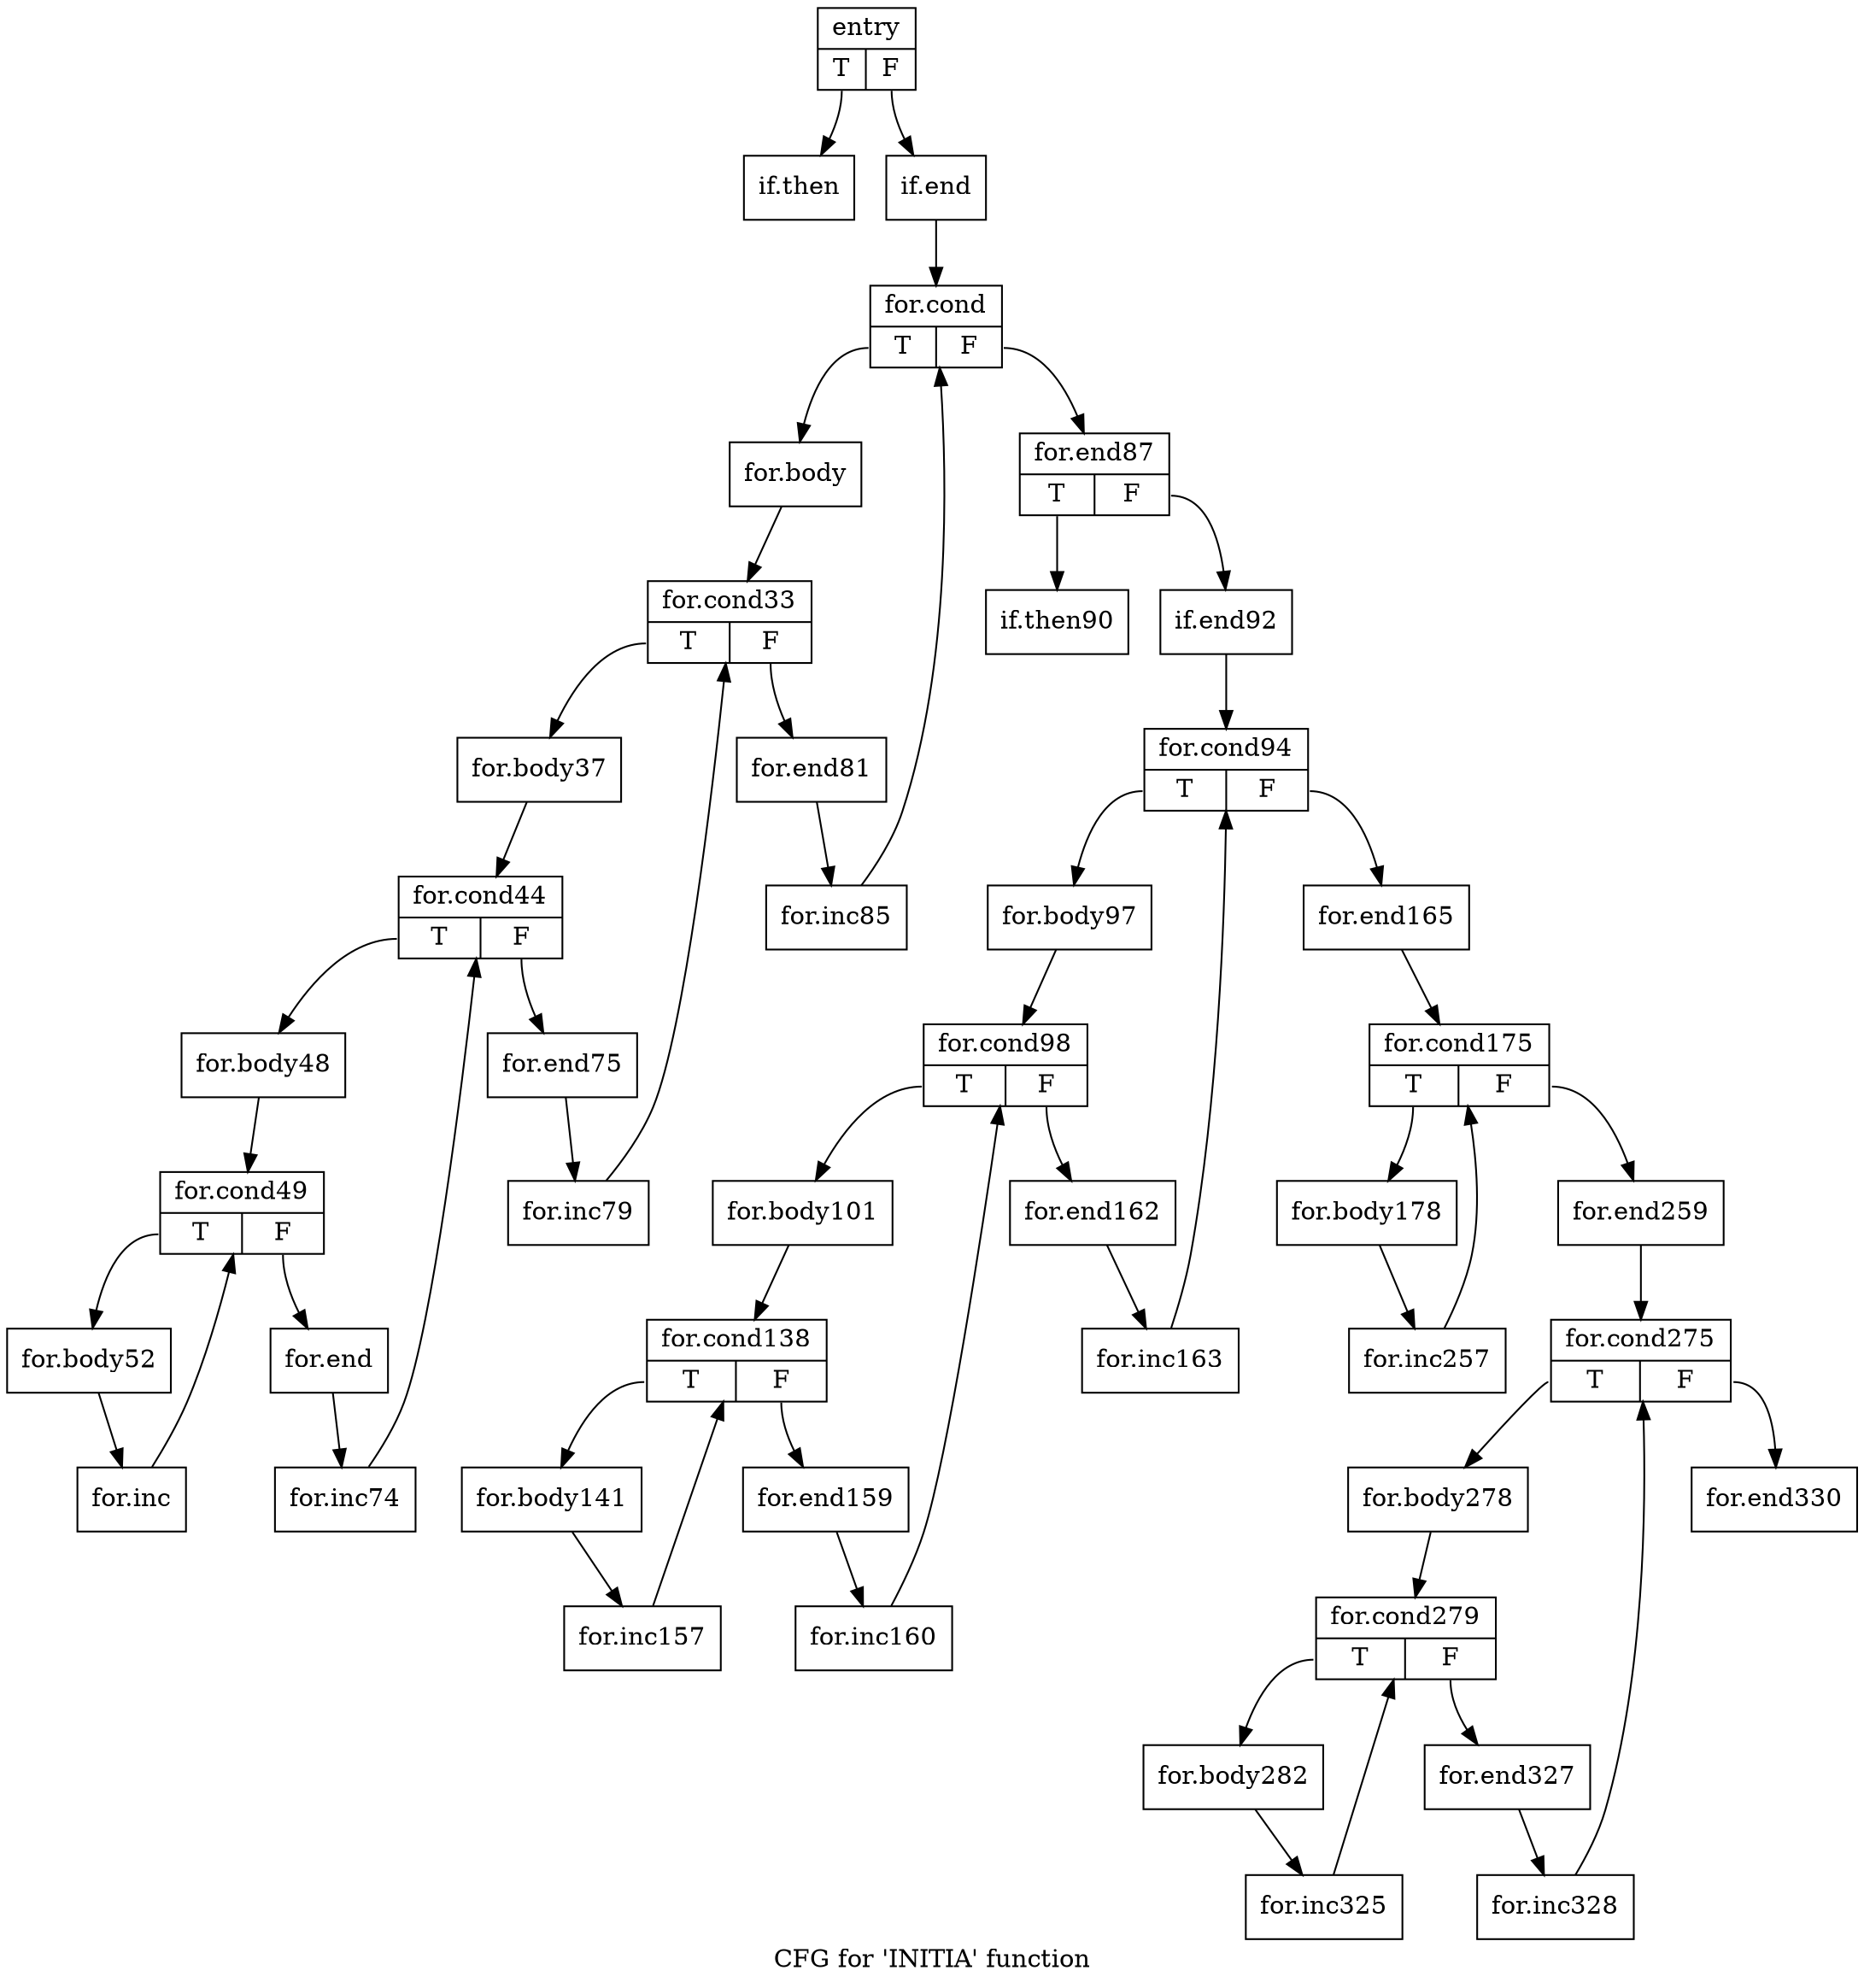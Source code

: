 digraph "CFG for 'INITIA' function" {
	label="CFG for 'INITIA' function";

	Node0x5f0dd10 [shape=record,label="{entry|{<s0>T|<s1>F}}"];
	Node0x5f0dd10:s0 -> Node0x5f0e700;
	Node0x5f0dd10:s1 -> Node0x5f0e7d0;
	Node0x5f0e700 [shape=record,label="{if.then}"];
	Node0x5f0e7d0 [shape=record,label="{if.end}"];
	Node0x5f0e7d0 -> Node0x5f08600;
	Node0x5f08600 [shape=record,label="{for.cond|{<s0>T|<s1>F}}"];
	Node0x5f08600:s0 -> Node0x5f08c10;
	Node0x5f08600:s1 -> Node0x5f08cf0;
	Node0x5f08c10 [shape=record,label="{for.body}"];
	Node0x5f08c10 -> Node0x5f141f0;
	Node0x5f141f0 [shape=record,label="{for.cond33|{<s0>T|<s1>F}}"];
	Node0x5f141f0:s0 -> Node0x5f147d0;
	Node0x5f141f0:s1 -> Node0x5f148b0;
	Node0x5f147d0 [shape=record,label="{for.body37}"];
	Node0x5f147d0 -> Node0x5f15000;
	Node0x5f15000 [shape=record,label="{for.cond44|{<s0>T|<s1>F}}"];
	Node0x5f15000:s0 -> Node0x5f15790;
	Node0x5f15000:s1 -> Node0x5f15870;
	Node0x5f15790 [shape=record,label="{for.body48}"];
	Node0x5f15790 -> Node0x5f159e0;
	Node0x5f159e0 [shape=record,label="{for.cond49|{<s0>T|<s1>F}}"];
	Node0x5f159e0:s0 -> Node0x5f15dc0;
	Node0x5f159e0:s1 -> Node0x5f15ea0;
	Node0x5f15dc0 [shape=record,label="{for.body52}"];
	Node0x5f15dc0 -> Node0x5f15b20;
	Node0x5f15b20 [shape=record,label="{for.inc}"];
	Node0x5f15b20 -> Node0x5f159e0;
	Node0x5f15ea0 [shape=record,label="{for.end}"];
	Node0x5f15ea0 -> Node0x5f151a0;
	Node0x5f151a0 [shape=record,label="{for.inc74}"];
	Node0x5f151a0 -> Node0x5f15000;
	Node0x5f15870 [shape=record,label="{for.end75}"];
	Node0x5f15870 -> Node0x5f14370;
	Node0x5f14370 [shape=record,label="{for.inc79}"];
	Node0x5f14370 -> Node0x5f141f0;
	Node0x5f148b0 [shape=record,label="{for.end81}"];
	Node0x5f148b0 -> Node0x5f087a0;
	Node0x5f087a0 [shape=record,label="{for.inc85}"];
	Node0x5f087a0 -> Node0x5f08600;
	Node0x5f08cf0 [shape=record,label="{for.end87|{<s0>T|<s1>F}}"];
	Node0x5f08cf0:s0 -> Node0x5f181f0;
	Node0x5f08cf0:s1 -> Node0x5f18270;
	Node0x5f181f0 [shape=record,label="{if.then90}"];
	Node0x5f18270 [shape=record,label="{if.end92}"];
	Node0x5f18270 -> Node0x5f18920;
	Node0x5f18920 [shape=record,label="{for.cond94|{<s0>T|<s1>F}}"];
	Node0x5f18920:s0 -> Node0x5f19150;
	Node0x5f18920:s1 -> Node0x5f19230;
	Node0x5f19150 [shape=record,label="{for.body97}"];
	Node0x5f19150 -> Node0x5f193a0;
	Node0x5f193a0 [shape=record,label="{for.cond98|{<s0>T|<s1>F}}"];
	Node0x5f193a0:s0 -> Node0x5f08360;
	Node0x5f193a0:s1 -> Node0x5f19d40;
	Node0x5f08360 [shape=record,label="{for.body101}"];
	Node0x5f08360 -> Node0x5f1bcc0;
	Node0x5f1bcc0 [shape=record,label="{for.cond138|{<s0>T|<s1>F}}"];
	Node0x5f1bcc0:s0 -> Node0x5f1c100;
	Node0x5f1bcc0:s1 -> Node0x5f1c1e0;
	Node0x5f1c100 [shape=record,label="{for.body141}"];
	Node0x5f1c100 -> Node0x5f1be60;
	Node0x5f1be60 [shape=record,label="{for.inc157}"];
	Node0x5f1be60 -> Node0x5f1bcc0;
	Node0x5f1c1e0 [shape=record,label="{for.end159}"];
	Node0x5f1c1e0 -> Node0x5f194a0;
	Node0x5f194a0 [shape=record,label="{for.inc160}"];
	Node0x5f194a0 -> Node0x5f193a0;
	Node0x5f19d40 [shape=record,label="{for.end162}"];
	Node0x5f19d40 -> Node0x5f18a80;
	Node0x5f18a80 [shape=record,label="{for.inc163}"];
	Node0x5f18a80 -> Node0x5f18920;
	Node0x5f19230 [shape=record,label="{for.end165}"];
	Node0x5f19230 -> Node0x5f17970;
	Node0x5f17970 [shape=record,label="{for.cond175|{<s0>T|<s1>F}}"];
	Node0x5f17970:s0 -> Node0x5f1ef10;
	Node0x5f17970:s1 -> Node0x5f1eff0;
	Node0x5f1ef10 [shape=record,label="{for.body178}"];
	Node0x5f1ef10 -> Node0x5f10210;
	Node0x5f10210 [shape=record,label="{for.inc257}"];
	Node0x5f10210 -> Node0x5f17970;
	Node0x5f1eff0 [shape=record,label="{for.end259}"];
	Node0x5f1eff0 -> Node0x5f269e0;
	Node0x5f269e0 [shape=record,label="{for.cond275|{<s0>T|<s1>F}}"];
	Node0x5f269e0:s0 -> Node0x5f26df0;
	Node0x5f269e0:s1 -> Node0x5f26ed0;
	Node0x5f26df0 [shape=record,label="{for.body278}"];
	Node0x5f26df0 -> Node0x5f27040;
	Node0x5f27040 [shape=record,label="{for.cond279|{<s0>T|<s1>F}}"];
	Node0x5f27040:s0 -> Node0x5f273f0;
	Node0x5f27040:s1 -> Node0x5f274d0;
	Node0x5f273f0 [shape=record,label="{for.body282}"];
	Node0x5f273f0 -> Node0x5f27140;
	Node0x5f27140 [shape=record,label="{for.inc325}"];
	Node0x5f27140 -> Node0x5f27040;
	Node0x5f274d0 [shape=record,label="{for.end327}"];
	Node0x5f274d0 -> Node0x5f26b40;
	Node0x5f26b40 [shape=record,label="{for.inc328}"];
	Node0x5f26b40 -> Node0x5f269e0;
	Node0x5f26ed0 [shape=record,label="{for.end330}"];
}

